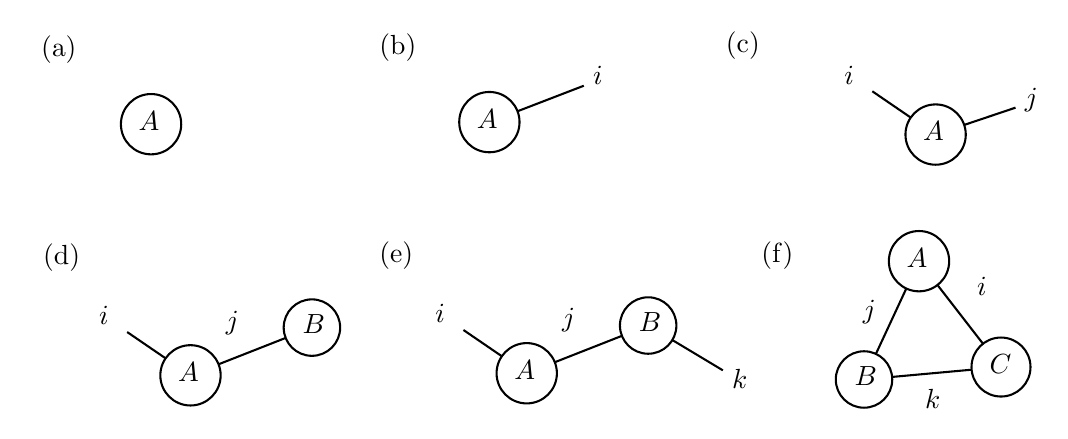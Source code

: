

\tikzset{every picture/.style={line width=0.75pt}} %set default line width to 0.75pt        

\begin{tikzpicture}[x=0.75pt,y=0.75pt,yscale=-1,xscale=1]
%uncomment if require: \path (0,234); %set diagram left start at 0, and has height of 234


% Text Node
\draw    (158.5, 67) circle [x radius= 14.53, y radius= 14.53]   ;
\draw (151,59.4) node [anchor=north west][inner sep=0.75pt]    {$A$};
% Text Node
\draw    (502, 190) circle [x radius= 13.6, y radius= 13.6]   ;
\draw (496,182.4) node [anchor=north west][inner sep=0.75pt]    {$B$};
% Text Node
\draw    (568, 184) circle [x radius= 14.21, y radius= 14.21]   ;
\draw (561,176.4) node [anchor=north west][inner sep=0.75pt]    {$C$};
% Text Node
\draw    (528.5, 133) circle [x radius= 14.53, y radius= 14.53]   ;
\draw (521,125.4) node [anchor=north west][inner sep=0.75pt]    {$A$};
% Text Node
\draw (104,23) node [anchor=north west][inner sep=0.75pt]   [align=left] {(a)};
% Text Node
\draw    (321.5, 66) circle [x radius= 14.53, y radius= 14.53]   ;
\draw (314,58.4) node [anchor=north west][inner sep=0.75pt]    {$A$};
% Text Node
\draw (267,22) node [anchor=north west][inner sep=0.75pt]   [align=left] {(b)};
% Text Node
\draw (370,37.4) node [anchor=north west][inner sep=0.75pt]    {$i$};
% Text Node
\draw    (536.5, 72) circle [x radius= 14.53, y radius= 14.53]   ;
\draw (529,64.4) node [anchor=north west][inner sep=0.75pt]    {$A$};
% Text Node
\draw (434,21) node [anchor=north west][inner sep=0.75pt]   [align=left] {(c)};
% Text Node
\draw (491,37.4) node [anchor=north west][inner sep=0.75pt]    {$i$};
% Text Node
\draw (578,48.4) node [anchor=north west][inner sep=0.75pt]    {$j$};
% Text Node
\draw (105,123) node [anchor=north west][inner sep=0.75pt]   [align=left] {(d)};
% Text Node
\draw    (177.5, 188) circle [x radius= 14.53, y radius= 14.53]   ;
\draw (170,180.4) node [anchor=north west][inner sep=0.75pt]    {$A$};
% Text Node
\draw (132,153.4) node [anchor=north west][inner sep=0.75pt]    {$i$};
% Text Node
\draw    (236, 165) circle [x radius= 13.6, y radius= 13.6]   ;
\draw (230,157.4) node [anchor=north west][inner sep=0.75pt]    {$B$};
% Text Node
\draw (193,155.4) node [anchor=north west][inner sep=0.75pt]    {$j$};
% Text Node
\draw (267,122) node [anchor=north west][inner sep=0.75pt]   [align=left] {(e)};
% Text Node
\draw    (339.5, 187) circle [x radius= 14.53, y radius= 14.53]   ;
\draw (332,179.4) node [anchor=north west][inner sep=0.75pt]    {$A$};
% Text Node
\draw (294,152.4) node [anchor=north west][inner sep=0.75pt]    {$i$};
% Text Node
\draw    (398, 164) circle [x radius= 13.6, y radius= 13.6]   ;
\draw (392,156.4) node [anchor=north west][inner sep=0.75pt]    {$B$};
% Text Node
\draw (437,183.4) node [anchor=north west][inner sep=0.75pt]    {$k$};
% Text Node
\draw (355,154.4) node [anchor=north west][inner sep=0.75pt]    {$j$};
% Text Node
\draw (451,122) node [anchor=north west][inner sep=0.75pt]   [align=left] {(f)};
% Text Node
\draw (555,139.4) node [anchor=north west][inner sep=0.75pt]    {$i$};
% Text Node
\draw (500,150.4) node [anchor=north west][inner sep=0.75pt]    {$j$};
% Text Node
\draw (530,193.4) node [anchor=north west][inner sep=0.75pt]    {$k$};
% Connection
\draw    (367,48.47) -- (335.07,60.77) ;
% Connection
\draw    (506,51.15) -- (524.5,63.8) ;
% Connection
\draw    (575,59.03) -- (550.28,67.36) ;
% Connection
\draw    (147,167.15) -- (165.5,179.8) ;
% Connection
\draw    (223.34,169.98) -- (191.03,182.68) ;
% Connection
\draw    (309,166.15) -- (327.5,178.8) ;
% Connection
\draw    (385.34,168.98) -- (353.03,181.68) ;
% Connection
\draw    (434,185.6) -- (409.66,171) ;
% Connection
\draw    (522.37,146.18) -- (507.74,177.66) ;
% Connection
\draw    (537.4,144.49) -- (559.3,172.76) ;
% Connection
\draw    (553.84,185.29) -- (515.55,188.77) ;

\end{tikzpicture}

